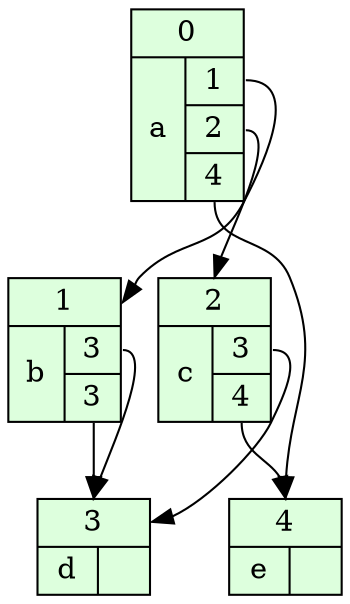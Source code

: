 digraph G{
	bgcolor="#ffffff00";
	rankdir=TB;
	
	node[shape=square,style=filled,fillcolor="#ddffdd"]
	node[shape=circle,style=filled,fillcolor="#ddeeff"]
	node[shape=circle,style=filled,fillcolor="#ddffdd"]
	a[shape=record,label="{<0>0|{a|{<1>1|<2>2|<4>4}}}",pos="20,100"];
	b[shape=record,label="{<0>1|{b|{<1>3|<2>3}}}",pos="120,100"];
	c[shape=record,label="{<0>2|{c|{<1>3|<2>4}}}",pos="220,100"];
	d[shape=record,label="{<0>3|{d|{}}}",pos="320,100"];
	e[shape=record,label="{<0>4|{e|{}}}",pos="420,100"];

	a:1->b:0;
	a:2->c:0;
	a:4->e:0;
	b:1->d:0; 
	b:2->d:0;
	c:1->d:0;
	c:2->e:0;
}

